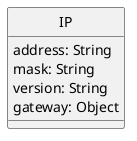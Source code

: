 @startuml
skinparam classAttributeIconSize 0
skinparam monochrome true
hide circle

class IP {
    address: String
    mask: String
    version: String
    gateway: Object
}
@enduml
